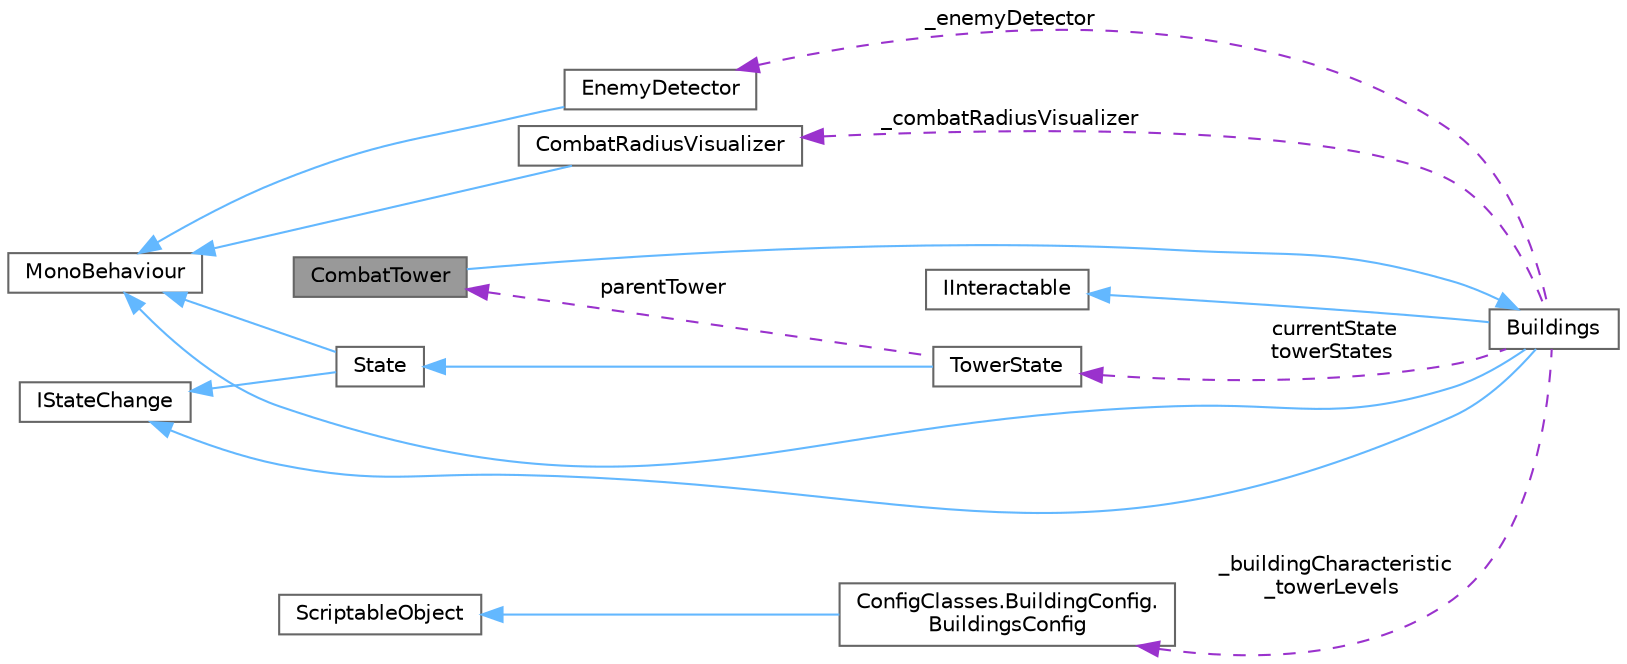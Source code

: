 digraph "CombatTower"
{
 // LATEX_PDF_SIZE
  bgcolor="transparent";
  edge [fontname=Helvetica,fontsize=10,labelfontname=Helvetica,labelfontsize=10];
  node [fontname=Helvetica,fontsize=10,shape=box,height=0.2,width=0.4];
  rankdir="LR";
  Node1 [label="CombatTower",height=0.2,width=0.4,color="gray40", fillcolor="grey60", style="filled", fontcolor="black",tooltip=" "];
  Node2 -> Node1 [dir="back",color="steelblue1",style="solid"];
  Node2 [label="Buildings",height=0.2,width=0.4,color="gray40", fillcolor="white", style="filled",URL="$class_buildings.html",tooltip=" "];
  Node3 -> Node2 [dir="back",color="steelblue1",style="solid"];
  Node3 [label="MonoBehaviour",height=0.2,width=0.4,color="gray40", fillcolor="white", style="filled",tooltip=" "];
  Node4 -> Node2 [dir="back",color="steelblue1",style="solid"];
  Node4 [label="IStateChange",height=0.2,width=0.4,color="gray40", fillcolor="white", style="filled",URL="$interface_i_state_change.html",tooltip=" "];
  Node5 -> Node2 [dir="back",color="steelblue1",style="solid"];
  Node5 [label="IInteractable",height=0.2,width=0.4,color="gray40", fillcolor="white", style="filled",URL="$interface_i_interactable.html",tooltip=" "];
  Node6 -> Node2 [dir="back",color="darkorchid3",style="dashed",label=" _enemyDetector" ];
  Node6 [label="EnemyDetector",height=0.2,width=0.4,color="gray40", fillcolor="white", style="filled",URL="$class_enemy_detector.html",tooltip=" "];
  Node3 -> Node6 [dir="back",color="steelblue1",style="solid"];
  Node7 -> Node2 [dir="back",color="darkorchid3",style="dashed",label=" _combatRadiusVisualizer" ];
  Node7 [label="CombatRadiusVisualizer",height=0.2,width=0.4,color="gray40", fillcolor="white", style="filled",URL="$class_combat_radius_visualizer.html",tooltip=" "];
  Node3 -> Node7 [dir="back",color="steelblue1",style="solid"];
  Node8 -> Node2 [dir="back",color="darkorchid3",style="dashed",label=" _buildingCharacteristic\n_towerLevels" ];
  Node8 [label="ConfigClasses.BuildingConfig.\lBuildingsConfig",height=0.2,width=0.4,color="gray40", fillcolor="white", style="filled",URL="$class_config_classes_1_1_building_config_1_1_buildings_config.html",tooltip="Родительский класс Родительский класс, содержащий все характеристики для построек"];
  Node9 -> Node8 [dir="back",color="steelblue1",style="solid"];
  Node9 [label="ScriptableObject",height=0.2,width=0.4,color="gray40", fillcolor="white", style="filled",tooltip=" "];
  Node10 -> Node2 [dir="back",color="darkorchid3",style="dashed",label=" currentState\ntowerStates" ];
  Node10 [label="TowerState",height=0.2,width=0.4,color="gray40", fillcolor="white", style="filled",URL="$class_tower_state.html",tooltip=" "];
  Node11 -> Node10 [dir="back",color="steelblue1",style="solid"];
  Node11 [label="State",height=0.2,width=0.4,color="gray40", fillcolor="white", style="filled",URL="$class_state.html",tooltip=" "];
  Node3 -> Node11 [dir="back",color="steelblue1",style="solid"];
  Node4 -> Node11 [dir="back",color="steelblue1",style="solid"];
  Node1 -> Node10 [dir="back",color="darkorchid3",style="dashed",label=" parentTower" ];
}
